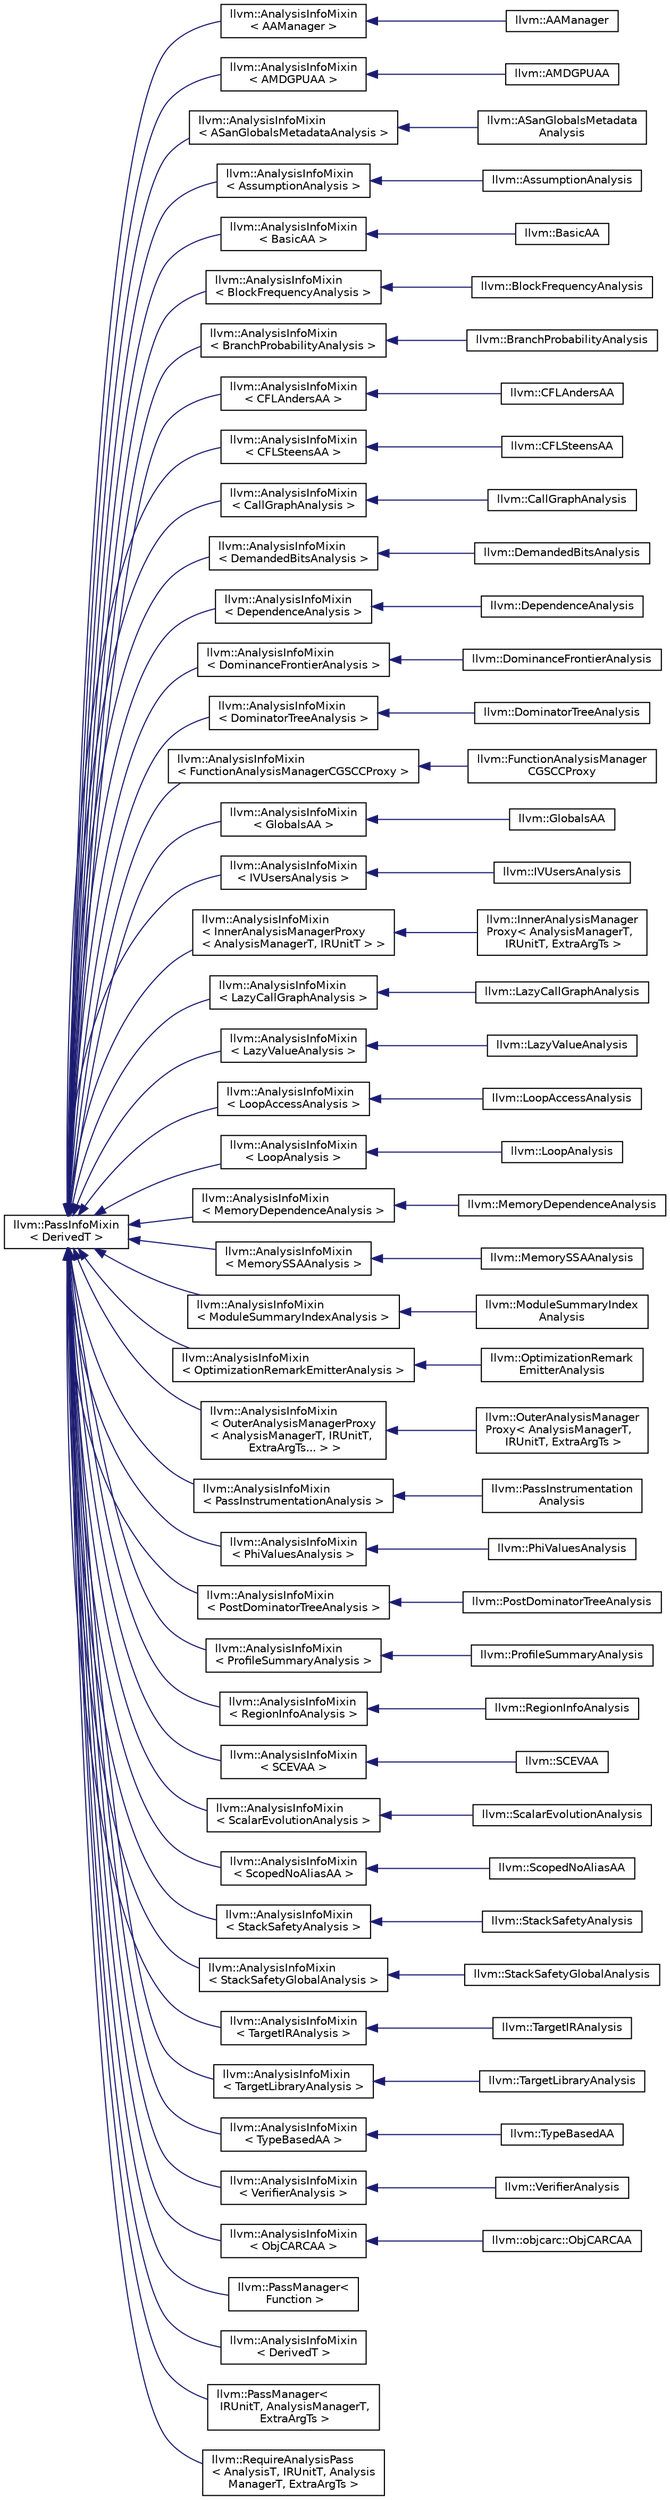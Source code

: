digraph "Graphical Class Hierarchy"
{
 // LATEX_PDF_SIZE
  bgcolor="transparent";
  edge [fontname="Helvetica",fontsize="10",labelfontname="Helvetica",labelfontsize="10"];
  node [fontname="Helvetica",fontsize="10",shape="box"];
  rankdir="LR";
  Node0 [label="llvm::PassInfoMixin\l\< DerivedT \>",height=0.2,width=0.4,color="black",URL="$structllvm_1_1PassInfoMixin.html",tooltip="A CRTP mix-in to automatically provide informational APIs needed for passes."];
  Node0 -> Node1 [dir="back",color="midnightblue",fontsize="10",style="solid",fontname="Helvetica"];
  Node1 [label="llvm::AnalysisInfoMixin\l\< AAManager \>",height=0.2,width=0.4,color="black",URL="$structllvm_1_1AnalysisInfoMixin.html",tooltip=" "];
  Node1 -> Node2 [dir="back",color="midnightblue",fontsize="10",style="solid",fontname="Helvetica"];
  Node2 [label="llvm::AAManager",height=0.2,width=0.4,color="black",URL="$classllvm_1_1AAManager.html",tooltip="A manager for alias analyses."];
  Node0 -> Node3 [dir="back",color="midnightblue",fontsize="10",style="solid",fontname="Helvetica"];
  Node3 [label="llvm::AnalysisInfoMixin\l\< AMDGPUAA \>",height=0.2,width=0.4,color="black",URL="$structllvm_1_1AnalysisInfoMixin.html",tooltip=" "];
  Node3 -> Node4 [dir="back",color="midnightblue",fontsize="10",style="solid",fontname="Helvetica"];
  Node4 [label="llvm::AMDGPUAA",height=0.2,width=0.4,color="black",URL="$classllvm_1_1AMDGPUAA.html",tooltip="Analysis pass providing a never-invalidated alias analysis result."];
  Node0 -> Node5 [dir="back",color="midnightblue",fontsize="10",style="solid",fontname="Helvetica"];
  Node5 [label="llvm::AnalysisInfoMixin\l\< ASanGlobalsMetadataAnalysis \>",height=0.2,width=0.4,color="black",URL="$structllvm_1_1AnalysisInfoMixin.html",tooltip=" "];
  Node5 -> Node6 [dir="back",color="midnightblue",fontsize="10",style="solid",fontname="Helvetica"];
  Node6 [label="llvm::ASanGlobalsMetadata\lAnalysis",height=0.2,width=0.4,color="black",URL="$classllvm_1_1ASanGlobalsMetadataAnalysis.html",tooltip="The ASanGlobalsMetadataAnalysis initializes and returns a GlobalsMetadata object."];
  Node0 -> Node7 [dir="back",color="midnightblue",fontsize="10",style="solid",fontname="Helvetica"];
  Node7 [label="llvm::AnalysisInfoMixin\l\< AssumptionAnalysis \>",height=0.2,width=0.4,color="black",URL="$structllvm_1_1AnalysisInfoMixin.html",tooltip=" "];
  Node7 -> Node8 [dir="back",color="midnightblue",fontsize="10",style="solid",fontname="Helvetica"];
  Node8 [label="llvm::AssumptionAnalysis",height=0.2,width=0.4,color="black",URL="$classllvm_1_1AssumptionAnalysis.html",tooltip="A function analysis which provides an AssumptionCache."];
  Node0 -> Node9 [dir="back",color="midnightblue",fontsize="10",style="solid",fontname="Helvetica"];
  Node9 [label="llvm::AnalysisInfoMixin\l\< BasicAA \>",height=0.2,width=0.4,color="black",URL="$structllvm_1_1AnalysisInfoMixin.html",tooltip=" "];
  Node9 -> Node10 [dir="back",color="midnightblue",fontsize="10",style="solid",fontname="Helvetica"];
  Node10 [label="llvm::BasicAA",height=0.2,width=0.4,color="black",URL="$classllvm_1_1BasicAA.html",tooltip="Analysis pass providing a never-invalidated alias analysis result."];
  Node0 -> Node11 [dir="back",color="midnightblue",fontsize="10",style="solid",fontname="Helvetica"];
  Node11 [label="llvm::AnalysisInfoMixin\l\< BlockFrequencyAnalysis \>",height=0.2,width=0.4,color="black",URL="$structllvm_1_1AnalysisInfoMixin.html",tooltip=" "];
  Node11 -> Node12 [dir="back",color="midnightblue",fontsize="10",style="solid",fontname="Helvetica"];
  Node12 [label="llvm::BlockFrequencyAnalysis",height=0.2,width=0.4,color="black",URL="$classllvm_1_1BlockFrequencyAnalysis.html",tooltip="Analysis pass which computes BlockFrequencyInfo."];
  Node0 -> Node13 [dir="back",color="midnightblue",fontsize="10",style="solid",fontname="Helvetica"];
  Node13 [label="llvm::AnalysisInfoMixin\l\< BranchProbabilityAnalysis \>",height=0.2,width=0.4,color="black",URL="$structllvm_1_1AnalysisInfoMixin.html",tooltip=" "];
  Node13 -> Node14 [dir="back",color="midnightblue",fontsize="10",style="solid",fontname="Helvetica"];
  Node14 [label="llvm::BranchProbabilityAnalysis",height=0.2,width=0.4,color="black",URL="$classllvm_1_1BranchProbabilityAnalysis.html",tooltip="Analysis pass which computes BranchProbabilityInfo."];
  Node0 -> Node15 [dir="back",color="midnightblue",fontsize="10",style="solid",fontname="Helvetica"];
  Node15 [label="llvm::AnalysisInfoMixin\l\< CFLAndersAA \>",height=0.2,width=0.4,color="black",URL="$structllvm_1_1AnalysisInfoMixin.html",tooltip=" "];
  Node15 -> Node16 [dir="back",color="midnightblue",fontsize="10",style="solid",fontname="Helvetica"];
  Node16 [label="llvm::CFLAndersAA",height=0.2,width=0.4,color="black",URL="$classllvm_1_1CFLAndersAA.html",tooltip="Analysis pass providing a never-invalidated alias analysis result."];
  Node0 -> Node17 [dir="back",color="midnightblue",fontsize="10",style="solid",fontname="Helvetica"];
  Node17 [label="llvm::AnalysisInfoMixin\l\< CFLSteensAA \>",height=0.2,width=0.4,color="black",URL="$structllvm_1_1AnalysisInfoMixin.html",tooltip=" "];
  Node17 -> Node18 [dir="back",color="midnightblue",fontsize="10",style="solid",fontname="Helvetica"];
  Node18 [label="llvm::CFLSteensAA",height=0.2,width=0.4,color="black",URL="$classllvm_1_1CFLSteensAA.html",tooltip="Analysis pass providing a never-invalidated alias analysis result."];
  Node0 -> Node19 [dir="back",color="midnightblue",fontsize="10",style="solid",fontname="Helvetica"];
  Node19 [label="llvm::AnalysisInfoMixin\l\< CallGraphAnalysis \>",height=0.2,width=0.4,color="black",URL="$structllvm_1_1AnalysisInfoMixin.html",tooltip=" "];
  Node19 -> Node20 [dir="back",color="midnightblue",fontsize="10",style="solid",fontname="Helvetica"];
  Node20 [label="llvm::CallGraphAnalysis",height=0.2,width=0.4,color="black",URL="$classllvm_1_1CallGraphAnalysis.html",tooltip="An analysis pass to compute the CallGraph for a Module."];
  Node0 -> Node21 [dir="back",color="midnightblue",fontsize="10",style="solid",fontname="Helvetica"];
  Node21 [label="llvm::AnalysisInfoMixin\l\< DemandedBitsAnalysis \>",height=0.2,width=0.4,color="black",URL="$structllvm_1_1AnalysisInfoMixin.html",tooltip=" "];
  Node21 -> Node22 [dir="back",color="midnightblue",fontsize="10",style="solid",fontname="Helvetica"];
  Node22 [label="llvm::DemandedBitsAnalysis",height=0.2,width=0.4,color="black",URL="$classllvm_1_1DemandedBitsAnalysis.html",tooltip="An analysis that produces DemandedBits for a function."];
  Node0 -> Node23 [dir="back",color="midnightblue",fontsize="10",style="solid",fontname="Helvetica"];
  Node23 [label="llvm::AnalysisInfoMixin\l\< DependenceAnalysis \>",height=0.2,width=0.4,color="black",URL="$structllvm_1_1AnalysisInfoMixin.html",tooltip=" "];
  Node23 -> Node24 [dir="back",color="midnightblue",fontsize="10",style="solid",fontname="Helvetica"];
  Node24 [label="llvm::DependenceAnalysis",height=0.2,width=0.4,color="black",URL="$classllvm_1_1DependenceAnalysis.html",tooltip="AnalysisPass to compute dependence information in a function."];
  Node0 -> Node25 [dir="back",color="midnightblue",fontsize="10",style="solid",fontname="Helvetica"];
  Node25 [label="llvm::AnalysisInfoMixin\l\< DominanceFrontierAnalysis \>",height=0.2,width=0.4,color="black",URL="$structllvm_1_1AnalysisInfoMixin.html",tooltip=" "];
  Node25 -> Node26 [dir="back",color="midnightblue",fontsize="10",style="solid",fontname="Helvetica"];
  Node26 [label="llvm::DominanceFrontierAnalysis",height=0.2,width=0.4,color="black",URL="$classllvm_1_1DominanceFrontierAnalysis.html",tooltip="Analysis pass which computes a DominanceFrontier."];
  Node0 -> Node27 [dir="back",color="midnightblue",fontsize="10",style="solid",fontname="Helvetica"];
  Node27 [label="llvm::AnalysisInfoMixin\l\< DominatorTreeAnalysis \>",height=0.2,width=0.4,color="black",URL="$structllvm_1_1AnalysisInfoMixin.html",tooltip=" "];
  Node27 -> Node28 [dir="back",color="midnightblue",fontsize="10",style="solid",fontname="Helvetica"];
  Node28 [label="llvm::DominatorTreeAnalysis",height=0.2,width=0.4,color="black",URL="$classllvm_1_1DominatorTreeAnalysis.html",tooltip="Analysis pass which computes a DominatorTree."];
  Node0 -> Node29 [dir="back",color="midnightblue",fontsize="10",style="solid",fontname="Helvetica"];
  Node29 [label="llvm::AnalysisInfoMixin\l\< FunctionAnalysisManagerCGSCCProxy \>",height=0.2,width=0.4,color="black",URL="$structllvm_1_1AnalysisInfoMixin.html",tooltip=" "];
  Node29 -> Node30 [dir="back",color="midnightblue",fontsize="10",style="solid",fontname="Helvetica"];
  Node30 [label="llvm::FunctionAnalysisManager\lCGSCCProxy",height=0.2,width=0.4,color="black",URL="$classllvm_1_1FunctionAnalysisManagerCGSCCProxy.html",tooltip="A proxy from a FunctionAnalysisManager to an SCC."];
  Node0 -> Node31 [dir="back",color="midnightblue",fontsize="10",style="solid",fontname="Helvetica"];
  Node31 [label="llvm::AnalysisInfoMixin\l\< GlobalsAA \>",height=0.2,width=0.4,color="black",URL="$structllvm_1_1AnalysisInfoMixin.html",tooltip=" "];
  Node31 -> Node32 [dir="back",color="midnightblue",fontsize="10",style="solid",fontname="Helvetica"];
  Node32 [label="llvm::GlobalsAA",height=0.2,width=0.4,color="black",URL="$classllvm_1_1GlobalsAA.html",tooltip="Analysis pass providing a never-invalidated alias analysis result."];
  Node0 -> Node33 [dir="back",color="midnightblue",fontsize="10",style="solid",fontname="Helvetica"];
  Node33 [label="llvm::AnalysisInfoMixin\l\< IVUsersAnalysis \>",height=0.2,width=0.4,color="black",URL="$structllvm_1_1AnalysisInfoMixin.html",tooltip=" "];
  Node33 -> Node34 [dir="back",color="midnightblue",fontsize="10",style="solid",fontname="Helvetica"];
  Node34 [label="llvm::IVUsersAnalysis",height=0.2,width=0.4,color="black",URL="$classllvm_1_1IVUsersAnalysis.html",tooltip="Analysis pass that exposes the IVUsers for a loop."];
  Node0 -> Node35 [dir="back",color="midnightblue",fontsize="10",style="solid",fontname="Helvetica"];
  Node35 [label="llvm::AnalysisInfoMixin\l\< InnerAnalysisManagerProxy\l\< AnalysisManagerT, IRUnitT \> \>",height=0.2,width=0.4,color="black",URL="$structllvm_1_1AnalysisInfoMixin.html",tooltip=" "];
  Node35 -> Node36 [dir="back",color="midnightblue",fontsize="10",style="solid",fontname="Helvetica"];
  Node36 [label="llvm::InnerAnalysisManager\lProxy\< AnalysisManagerT,\l IRUnitT, ExtraArgTs \>",height=0.2,width=0.4,color="black",URL="$classllvm_1_1InnerAnalysisManagerProxy.html",tooltip="An analysis over an \"outer\" IR unit that provides access to an analysis manager over an \"inner\" IR un..."];
  Node0 -> Node37 [dir="back",color="midnightblue",fontsize="10",style="solid",fontname="Helvetica"];
  Node37 [label="llvm::AnalysisInfoMixin\l\< LazyCallGraphAnalysis \>",height=0.2,width=0.4,color="black",URL="$structllvm_1_1AnalysisInfoMixin.html",tooltip=" "];
  Node37 -> Node38 [dir="back",color="midnightblue",fontsize="10",style="solid",fontname="Helvetica"];
  Node38 [label="llvm::LazyCallGraphAnalysis",height=0.2,width=0.4,color="black",URL="$classllvm_1_1LazyCallGraphAnalysis.html",tooltip="An analysis pass which computes the call graph for a module."];
  Node0 -> Node39 [dir="back",color="midnightblue",fontsize="10",style="solid",fontname="Helvetica"];
  Node39 [label="llvm::AnalysisInfoMixin\l\< LazyValueAnalysis \>",height=0.2,width=0.4,color="black",URL="$structllvm_1_1AnalysisInfoMixin.html",tooltip=" "];
  Node39 -> Node40 [dir="back",color="midnightblue",fontsize="10",style="solid",fontname="Helvetica"];
  Node40 [label="llvm::LazyValueAnalysis",height=0.2,width=0.4,color="black",URL="$classllvm_1_1LazyValueAnalysis.html",tooltip="Analysis to compute lazy value information."];
  Node0 -> Node41 [dir="back",color="midnightblue",fontsize="10",style="solid",fontname="Helvetica"];
  Node41 [label="llvm::AnalysisInfoMixin\l\< LoopAccessAnalysis \>",height=0.2,width=0.4,color="black",URL="$structllvm_1_1AnalysisInfoMixin.html",tooltip=" "];
  Node41 -> Node42 [dir="back",color="midnightblue",fontsize="10",style="solid",fontname="Helvetica"];
  Node42 [label="llvm::LoopAccessAnalysis",height=0.2,width=0.4,color="black",URL="$classllvm_1_1LoopAccessAnalysis.html",tooltip="This analysis provides dependence information for the memory accesses of a loop."];
  Node0 -> Node43 [dir="back",color="midnightblue",fontsize="10",style="solid",fontname="Helvetica"];
  Node43 [label="llvm::AnalysisInfoMixin\l\< LoopAnalysis \>",height=0.2,width=0.4,color="black",URL="$structllvm_1_1AnalysisInfoMixin.html",tooltip=" "];
  Node43 -> Node44 [dir="back",color="midnightblue",fontsize="10",style="solid",fontname="Helvetica"];
  Node44 [label="llvm::LoopAnalysis",height=0.2,width=0.4,color="black",URL="$classllvm_1_1LoopAnalysis.html",tooltip="Analysis pass that exposes the LoopInfo for a function."];
  Node0 -> Node45 [dir="back",color="midnightblue",fontsize="10",style="solid",fontname="Helvetica"];
  Node45 [label="llvm::AnalysisInfoMixin\l\< MemoryDependenceAnalysis \>",height=0.2,width=0.4,color="black",URL="$structllvm_1_1AnalysisInfoMixin.html",tooltip=" "];
  Node45 -> Node46 [dir="back",color="midnightblue",fontsize="10",style="solid",fontname="Helvetica"];
  Node46 [label="llvm::MemoryDependenceAnalysis",height=0.2,width=0.4,color="black",URL="$classllvm_1_1MemoryDependenceAnalysis.html",tooltip="An analysis that produces MemoryDependenceResults for a function."];
  Node0 -> Node47 [dir="back",color="midnightblue",fontsize="10",style="solid",fontname="Helvetica"];
  Node47 [label="llvm::AnalysisInfoMixin\l\< MemorySSAAnalysis \>",height=0.2,width=0.4,color="black",URL="$structllvm_1_1AnalysisInfoMixin.html",tooltip=" "];
  Node47 -> Node48 [dir="back",color="midnightblue",fontsize="10",style="solid",fontname="Helvetica"];
  Node48 [label="llvm::MemorySSAAnalysis",height=0.2,width=0.4,color="black",URL="$classllvm_1_1MemorySSAAnalysis.html",tooltip="An analysis that produces MemorySSA for a function."];
  Node0 -> Node49 [dir="back",color="midnightblue",fontsize="10",style="solid",fontname="Helvetica"];
  Node49 [label="llvm::AnalysisInfoMixin\l\< ModuleSummaryIndexAnalysis \>",height=0.2,width=0.4,color="black",URL="$structllvm_1_1AnalysisInfoMixin.html",tooltip=" "];
  Node49 -> Node50 [dir="back",color="midnightblue",fontsize="10",style="solid",fontname="Helvetica"];
  Node50 [label="llvm::ModuleSummaryIndex\lAnalysis",height=0.2,width=0.4,color="black",URL="$classllvm_1_1ModuleSummaryIndexAnalysis.html",tooltip="Analysis pass to provide the ModuleSummaryIndex object."];
  Node0 -> Node51 [dir="back",color="midnightblue",fontsize="10",style="solid",fontname="Helvetica"];
  Node51 [label="llvm::AnalysisInfoMixin\l\< OptimizationRemarkEmitterAnalysis \>",height=0.2,width=0.4,color="black",URL="$structllvm_1_1AnalysisInfoMixin.html",tooltip=" "];
  Node51 -> Node52 [dir="back",color="midnightblue",fontsize="10",style="solid",fontname="Helvetica"];
  Node52 [label="llvm::OptimizationRemark\lEmitterAnalysis",height=0.2,width=0.4,color="black",URL="$classllvm_1_1OptimizationRemarkEmitterAnalysis.html",tooltip=" "];
  Node0 -> Node53 [dir="back",color="midnightblue",fontsize="10",style="solid",fontname="Helvetica"];
  Node53 [label="llvm::AnalysisInfoMixin\l\< OuterAnalysisManagerProxy\l\< AnalysisManagerT, IRUnitT,\l ExtraArgTs... \> \>",height=0.2,width=0.4,color="black",URL="$structllvm_1_1AnalysisInfoMixin.html",tooltip=" "];
  Node53 -> Node54 [dir="back",color="midnightblue",fontsize="10",style="solid",fontname="Helvetica"];
  Node54 [label="llvm::OuterAnalysisManager\lProxy\< AnalysisManagerT,\l IRUnitT, ExtraArgTs \>",height=0.2,width=0.4,color="black",URL="$classllvm_1_1OuterAnalysisManagerProxy.html",tooltip="An analysis over an \"inner\" IR unit that provides access to an analysis manager over a \"outer\" IR uni..."];
  Node0 -> Node55 [dir="back",color="midnightblue",fontsize="10",style="solid",fontname="Helvetica"];
  Node55 [label="llvm::AnalysisInfoMixin\l\< PassInstrumentationAnalysis \>",height=0.2,width=0.4,color="black",URL="$structllvm_1_1AnalysisInfoMixin.html",tooltip=" "];
  Node55 -> Node56 [dir="back",color="midnightblue",fontsize="10",style="solid",fontname="Helvetica"];
  Node56 [label="llvm::PassInstrumentation\lAnalysis",height=0.2,width=0.4,color="black",URL="$classllvm_1_1PassInstrumentationAnalysis.html",tooltip="Pseudo-analysis pass that exposes the PassInstrumentation to pass managers."];
  Node0 -> Node57 [dir="back",color="midnightblue",fontsize="10",style="solid",fontname="Helvetica"];
  Node57 [label="llvm::AnalysisInfoMixin\l\< PhiValuesAnalysis \>",height=0.2,width=0.4,color="black",URL="$structllvm_1_1AnalysisInfoMixin.html",tooltip=" "];
  Node57 -> Node58 [dir="back",color="midnightblue",fontsize="10",style="solid",fontname="Helvetica"];
  Node58 [label="llvm::PhiValuesAnalysis",height=0.2,width=0.4,color="black",URL="$classllvm_1_1PhiValuesAnalysis.html",tooltip="The analysis pass which yields a PhiValues."];
  Node0 -> Node59 [dir="back",color="midnightblue",fontsize="10",style="solid",fontname="Helvetica"];
  Node59 [label="llvm::AnalysisInfoMixin\l\< PostDominatorTreeAnalysis \>",height=0.2,width=0.4,color="black",URL="$structllvm_1_1AnalysisInfoMixin.html",tooltip=" "];
  Node59 -> Node60 [dir="back",color="midnightblue",fontsize="10",style="solid",fontname="Helvetica"];
  Node60 [label="llvm::PostDominatorTreeAnalysis",height=0.2,width=0.4,color="black",URL="$classllvm_1_1PostDominatorTreeAnalysis.html",tooltip="Analysis pass which computes a PostDominatorTree."];
  Node0 -> Node61 [dir="back",color="midnightblue",fontsize="10",style="solid",fontname="Helvetica"];
  Node61 [label="llvm::AnalysisInfoMixin\l\< ProfileSummaryAnalysis \>",height=0.2,width=0.4,color="black",URL="$structllvm_1_1AnalysisInfoMixin.html",tooltip=" "];
  Node61 -> Node62 [dir="back",color="midnightblue",fontsize="10",style="solid",fontname="Helvetica"];
  Node62 [label="llvm::ProfileSummaryAnalysis",height=0.2,width=0.4,color="black",URL="$classllvm_1_1ProfileSummaryAnalysis.html",tooltip="An analysis pass based on the new PM to deliver ProfileSummaryInfo."];
  Node0 -> Node63 [dir="back",color="midnightblue",fontsize="10",style="solid",fontname="Helvetica"];
  Node63 [label="llvm::AnalysisInfoMixin\l\< RegionInfoAnalysis \>",height=0.2,width=0.4,color="black",URL="$structllvm_1_1AnalysisInfoMixin.html",tooltip=" "];
  Node63 -> Node64 [dir="back",color="midnightblue",fontsize="10",style="solid",fontname="Helvetica"];
  Node64 [label="llvm::RegionInfoAnalysis",height=0.2,width=0.4,color="black",URL="$classllvm_1_1RegionInfoAnalysis.html",tooltip="Analysis pass that exposes the RegionInfo for a function."];
  Node0 -> Node65 [dir="back",color="midnightblue",fontsize="10",style="solid",fontname="Helvetica"];
  Node65 [label="llvm::AnalysisInfoMixin\l\< SCEVAA \>",height=0.2,width=0.4,color="black",URL="$structllvm_1_1AnalysisInfoMixin.html",tooltip=" "];
  Node65 -> Node66 [dir="back",color="midnightblue",fontsize="10",style="solid",fontname="Helvetica"];
  Node66 [label="llvm::SCEVAA",height=0.2,width=0.4,color="black",URL="$classllvm_1_1SCEVAA.html",tooltip="Analysis pass providing a never-invalidated alias analysis result."];
  Node0 -> Node67 [dir="back",color="midnightblue",fontsize="10",style="solid",fontname="Helvetica"];
  Node67 [label="llvm::AnalysisInfoMixin\l\< ScalarEvolutionAnalysis \>",height=0.2,width=0.4,color="black",URL="$structllvm_1_1AnalysisInfoMixin.html",tooltip=" "];
  Node67 -> Node68 [dir="back",color="midnightblue",fontsize="10",style="solid",fontname="Helvetica"];
  Node68 [label="llvm::ScalarEvolutionAnalysis",height=0.2,width=0.4,color="black",URL="$classllvm_1_1ScalarEvolutionAnalysis.html",tooltip="Analysis pass that exposes the ScalarEvolution for a function."];
  Node0 -> Node69 [dir="back",color="midnightblue",fontsize="10",style="solid",fontname="Helvetica"];
  Node69 [label="llvm::AnalysisInfoMixin\l\< ScopedNoAliasAA \>",height=0.2,width=0.4,color="black",URL="$structllvm_1_1AnalysisInfoMixin.html",tooltip=" "];
  Node69 -> Node70 [dir="back",color="midnightblue",fontsize="10",style="solid",fontname="Helvetica"];
  Node70 [label="llvm::ScopedNoAliasAA",height=0.2,width=0.4,color="black",URL="$classllvm_1_1ScopedNoAliasAA.html",tooltip="Analysis pass providing a never-invalidated alias analysis result."];
  Node0 -> Node71 [dir="back",color="midnightblue",fontsize="10",style="solid",fontname="Helvetica"];
  Node71 [label="llvm::AnalysisInfoMixin\l\< StackSafetyAnalysis \>",height=0.2,width=0.4,color="black",URL="$structllvm_1_1AnalysisInfoMixin.html",tooltip=" "];
  Node71 -> Node72 [dir="back",color="midnightblue",fontsize="10",style="solid",fontname="Helvetica"];
  Node72 [label="llvm::StackSafetyAnalysis",height=0.2,width=0.4,color="black",URL="$classllvm_1_1StackSafetyAnalysis.html",tooltip="StackSafetyInfo wrapper for the new pass manager."];
  Node0 -> Node73 [dir="back",color="midnightblue",fontsize="10",style="solid",fontname="Helvetica"];
  Node73 [label="llvm::AnalysisInfoMixin\l\< StackSafetyGlobalAnalysis \>",height=0.2,width=0.4,color="black",URL="$structllvm_1_1AnalysisInfoMixin.html",tooltip=" "];
  Node73 -> Node74 [dir="back",color="midnightblue",fontsize="10",style="solid",fontname="Helvetica"];
  Node74 [label="llvm::StackSafetyGlobalAnalysis",height=0.2,width=0.4,color="black",URL="$classllvm_1_1StackSafetyGlobalAnalysis.html",tooltip="This pass performs the global (interprocedural) stack safety analysis (new pass manager)."];
  Node0 -> Node75 [dir="back",color="midnightblue",fontsize="10",style="solid",fontname="Helvetica"];
  Node75 [label="llvm::AnalysisInfoMixin\l\< TargetIRAnalysis \>",height=0.2,width=0.4,color="black",URL="$structllvm_1_1AnalysisInfoMixin.html",tooltip=" "];
  Node75 -> Node76 [dir="back",color="midnightblue",fontsize="10",style="solid",fontname="Helvetica"];
  Node76 [label="llvm::TargetIRAnalysis",height=0.2,width=0.4,color="black",URL="$classllvm_1_1TargetIRAnalysis.html",tooltip="Analysis pass providing the TargetTransformInfo."];
  Node0 -> Node77 [dir="back",color="midnightblue",fontsize="10",style="solid",fontname="Helvetica"];
  Node77 [label="llvm::AnalysisInfoMixin\l\< TargetLibraryAnalysis \>",height=0.2,width=0.4,color="black",URL="$structllvm_1_1AnalysisInfoMixin.html",tooltip=" "];
  Node77 -> Node78 [dir="back",color="midnightblue",fontsize="10",style="solid",fontname="Helvetica"];
  Node78 [label="llvm::TargetLibraryAnalysis",height=0.2,width=0.4,color="black",URL="$classllvm_1_1TargetLibraryAnalysis.html",tooltip="Analysis pass providing the TargetLibraryInfo."];
  Node0 -> Node79 [dir="back",color="midnightblue",fontsize="10",style="solid",fontname="Helvetica"];
  Node79 [label="llvm::AnalysisInfoMixin\l\< TypeBasedAA \>",height=0.2,width=0.4,color="black",URL="$structllvm_1_1AnalysisInfoMixin.html",tooltip=" "];
  Node79 -> Node80 [dir="back",color="midnightblue",fontsize="10",style="solid",fontname="Helvetica"];
  Node80 [label="llvm::TypeBasedAA",height=0.2,width=0.4,color="black",URL="$classllvm_1_1TypeBasedAA.html",tooltip="Analysis pass providing a never-invalidated alias analysis result."];
  Node0 -> Node81 [dir="back",color="midnightblue",fontsize="10",style="solid",fontname="Helvetica"];
  Node81 [label="llvm::AnalysisInfoMixin\l\< VerifierAnalysis \>",height=0.2,width=0.4,color="black",URL="$structllvm_1_1AnalysisInfoMixin.html",tooltip=" "];
  Node81 -> Node82 [dir="back",color="midnightblue",fontsize="10",style="solid",fontname="Helvetica"];
  Node82 [label="llvm::VerifierAnalysis",height=0.2,width=0.4,color="black",URL="$classllvm_1_1VerifierAnalysis.html",tooltip="Check a module for errors, and report separate error states for IR and debug info errors."];
  Node0 -> Node83 [dir="back",color="midnightblue",fontsize="10",style="solid",fontname="Helvetica"];
  Node83 [label="llvm::AnalysisInfoMixin\l\< ObjCARCAA \>",height=0.2,width=0.4,color="black",URL="$structllvm_1_1AnalysisInfoMixin.html",tooltip=" "];
  Node83 -> Node84 [dir="back",color="midnightblue",fontsize="10",style="solid",fontname="Helvetica"];
  Node84 [label="llvm::objcarc::ObjCARCAA",height=0.2,width=0.4,color="black",URL="$classllvm_1_1objcarc_1_1ObjCARCAA.html",tooltip="Analysis pass providing a never-invalidated alias analysis result."];
  Node0 -> Node85 [dir="back",color="midnightblue",fontsize="10",style="solid",fontname="Helvetica"];
  Node85 [label="llvm::PassManager\<\l Function \>",height=0.2,width=0.4,color="black",URL="$classllvm_1_1PassManager.html",tooltip=" "];
  Node0 -> Node86 [dir="back",color="midnightblue",fontsize="10",style="solid",fontname="Helvetica"];
  Node86 [label="llvm::AnalysisInfoMixin\l\< DerivedT \>",height=0.2,width=0.4,color="black",URL="$structllvm_1_1AnalysisInfoMixin.html",tooltip="A CRTP mix-in that provides informational APIs needed for analysis passes."];
  Node0 -> Node87 [dir="back",color="midnightblue",fontsize="10",style="solid",fontname="Helvetica"];
  Node87 [label="llvm::PassManager\<\l IRUnitT, AnalysisManagerT,\l ExtraArgTs \>",height=0.2,width=0.4,color="black",URL="$classllvm_1_1PassManager.html",tooltip="Manages a sequence of passes over a particular unit of IR."];
  Node0 -> Node88 [dir="back",color="midnightblue",fontsize="10",style="solid",fontname="Helvetica"];
  Node88 [label="llvm::RequireAnalysisPass\l\< AnalysisT, IRUnitT, Analysis\lManagerT, ExtraArgTs \>",height=0.2,width=0.4,color="black",URL="$structllvm_1_1RequireAnalysisPass.html",tooltip="A utility pass template to force an analysis result to be available."];
}
